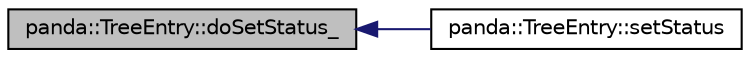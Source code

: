digraph "panda::TreeEntry::doSetStatus_"
{
 // INTERACTIVE_SVG=YES
  edge [fontname="Helvetica",fontsize="10",labelfontname="Helvetica",labelfontsize="10"];
  node [fontname="Helvetica",fontsize="10",shape=record];
  rankdir="LR";
  Node1 [label="panda::TreeEntry::doSetStatus_",height=0.2,width=0.4,color="black", fillcolor="grey75", style="filled" fontcolor="black"];
  Node1 -> Node2 [dir="back",color="midnightblue",fontsize="10",style="solid"];
  Node2 [label="panda::TreeEntry::setStatus",height=0.2,width=0.4,color="black", fillcolor="white", style="filled",URL="$classpanda_1_1TreeEntry.html#a2865563c62ec22b700c7b752dc684f92",tooltip="Set status of branches to true (matching branch) or false (vetoed branch) "];
}
